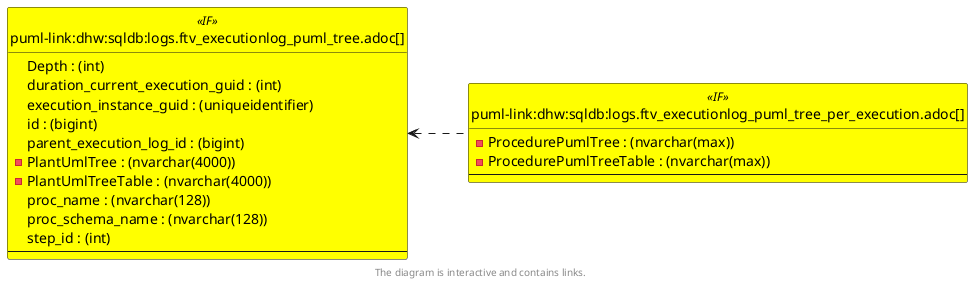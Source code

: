 @startuml
left to right direction
'top to bottom direction
hide circle
'avoide "." issues:
set namespaceSeparator none


skinparam class {
  BackgroundColor White
  BackgroundColor<<FN>> Yellow
  BackgroundColor<<FS>> Yellow
  BackgroundColor<<FT>> LightGray
  BackgroundColor<<IF>> Yellow
  BackgroundColor<<IS>> Yellow
  BackgroundColor<<P>> Aqua
  BackgroundColor<<PC>> Aqua
  BackgroundColor<<SN>> Yellow
  BackgroundColor<<SO>> SlateBlue
  BackgroundColor<<TF>> LightGray
  BackgroundColor<<TR>> Tomato
  BackgroundColor<<U>> White
  BackgroundColor<<V>> WhiteSmoke
  BackgroundColor<<X>> Aqua
  BackgroundColor<<external>> AliceBlue
}


entity "puml-link:dhw:sqldb:logs.ftv_executionlog_puml_tree.adoc[]" as logs.ftv_ExecutionLog_puml_tree << IF >> {
  Depth : (int)
  duration_current_execution_guid : (int)
  execution_instance_guid : (uniqueidentifier)
  id : (bigint)
  parent_execution_log_id : (bigint)
  - PlantUmlTree : (nvarchar(4000))
  - PlantUmlTreeTable : (nvarchar(4000))
  proc_name : (nvarchar(128))
  proc_schema_name : (nvarchar(128))
  step_id : (int)
  --
}

entity "puml-link:dhw:sqldb:logs.ftv_executionlog_puml_tree_per_execution.adoc[]" as logs.ftv_ExecutionLog_puml_tree_per_execution << IF >> {
  - ProcedurePumlTree : (nvarchar(max))
  - ProcedurePumlTreeTable : (nvarchar(max))
  --
}

logs.ftv_ExecutionLog_puml_tree <.. logs.ftv_ExecutionLog_puml_tree_per_execution
footer The diagram is interactive and contains links.
@enduml

